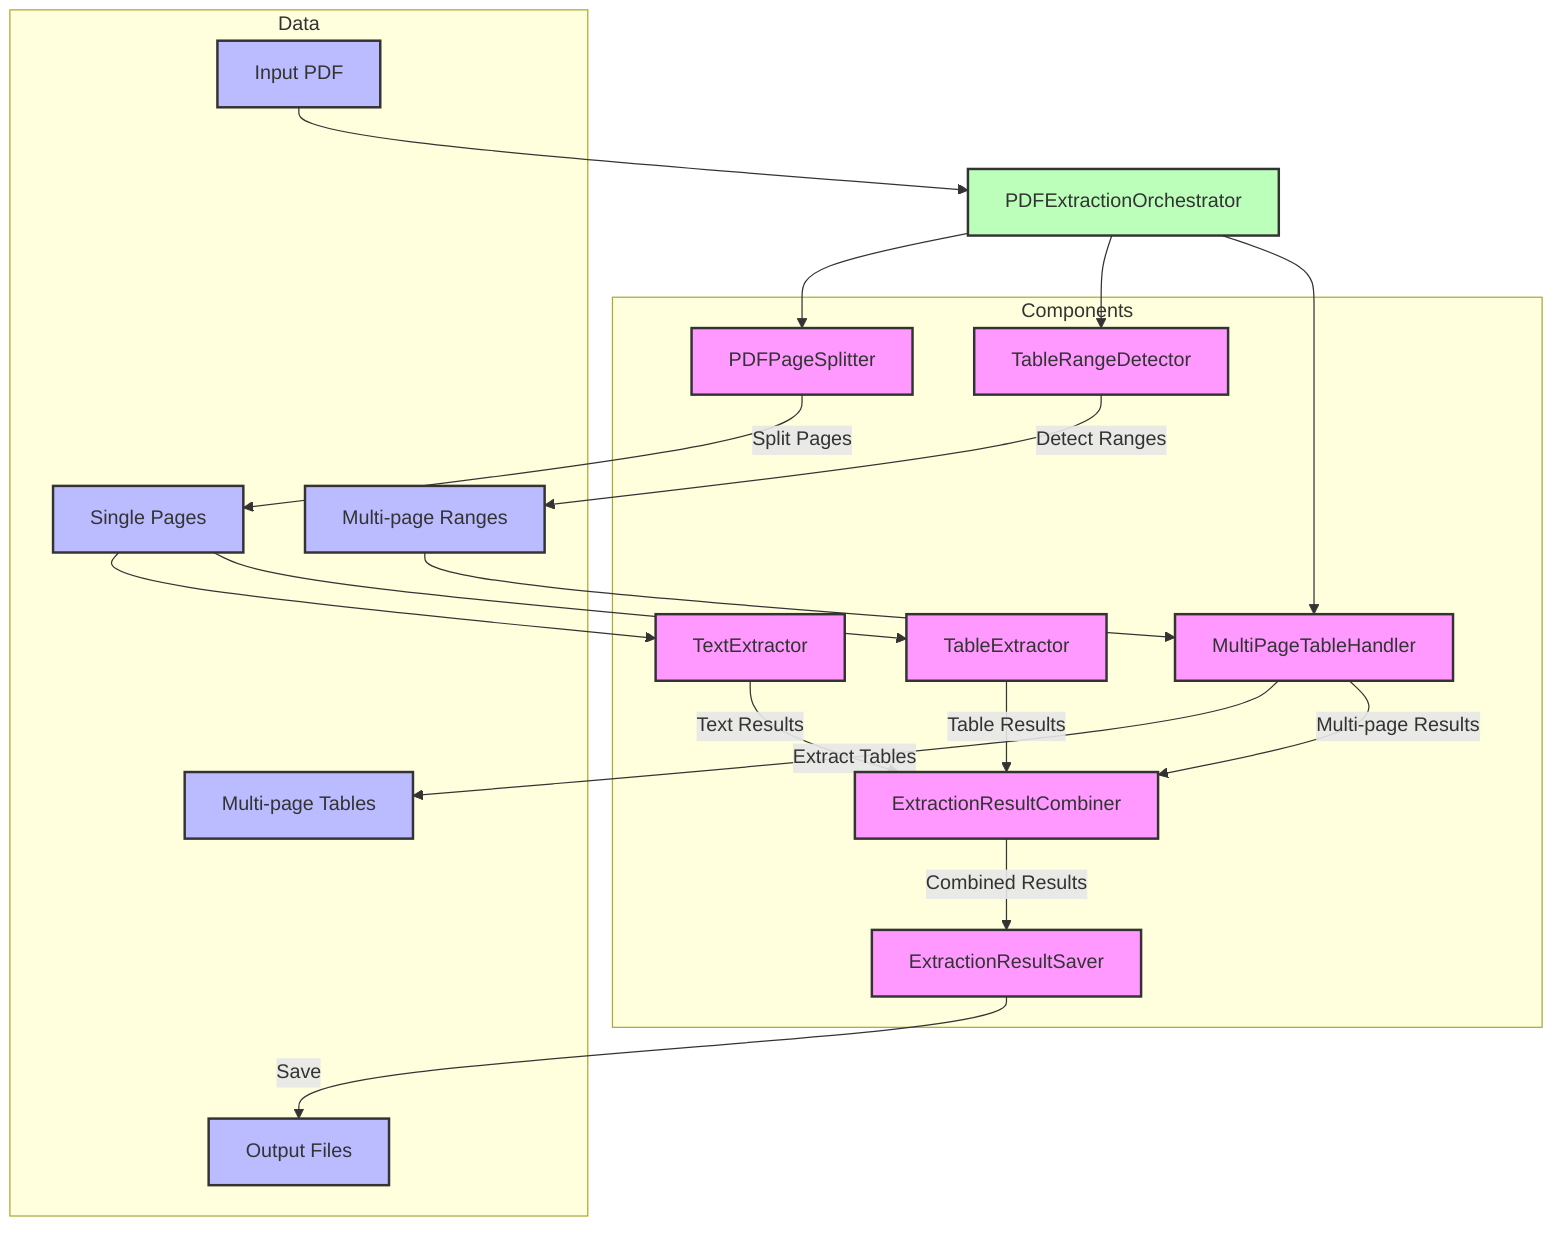 graph TD
    %% Main Components
    Orchestrator[PDFExtractionOrchestrator]
    PageSplitter[PDFPageSplitter]
    TextExtractor[TextExtractor]
    TableExtractor[TableExtractor]
    MultiPageHandler[MultiPageTableHandler]
    RangeDetector[TableRangeDetector]
    ResultCombiner[ExtractionResultCombiner]
    ResultSaver[ExtractionResultSaver]

    %% Data Flow
    Input[Input PDF] --> Orchestrator
    Orchestrator --> PageSplitter
    Orchestrator --> RangeDetector
    Orchestrator --> MultiPageHandler

    %% Page Processing Flow
    PageSplitter --> |Split Pages| SinglePages[Single Pages]
    SinglePages --> TextExtractor
    SinglePages --> TableExtractor

    %% Multi-page Table Flow
    RangeDetector --> |Detect Ranges| MultiPageRanges[Multi-page Ranges]
    MultiPageRanges --> MultiPageHandler
    MultiPageHandler --> |Extract Tables| MultiPageTables[Multi-page Tables]

    %% Result Processing
    TextExtractor --> |Text Results| ResultCombiner
    TableExtractor --> |Table Results| ResultCombiner
    MultiPageHandler --> |Multi-page Results| ResultCombiner
    ResultCombiner --> |Combined Results| ResultSaver
    ResultSaver --> |Save| Output[Output Files]

    %% Subgraph for Components
    subgraph Components
        PageSplitter
        TextExtractor
        TableExtractor
        MultiPageHandler
        RangeDetector
        ResultCombiner
        ResultSaver
    end

    %% Subgraph for Data
    subgraph Data
        Input
        SinglePages
        MultiPageRanges
        MultiPageTables
        Output
    end

    %% Styling
    classDef component fill:#f9f,stroke:#333,stroke-width:2px;
    classDef data fill:#bbf,stroke:#333,stroke-width:2px;
    classDef orchestrator fill:#bfb,stroke:#333,stroke-width:2px;

    class PageSplitter,TextExtractor,TableExtractor,MultiPageHandler,RangeDetector,ResultCombiner,ResultSaver component;
    class Input,SinglePages,MultiPageRanges,MultiPageTables,Output data;
    class Orchestrator orchestrator;